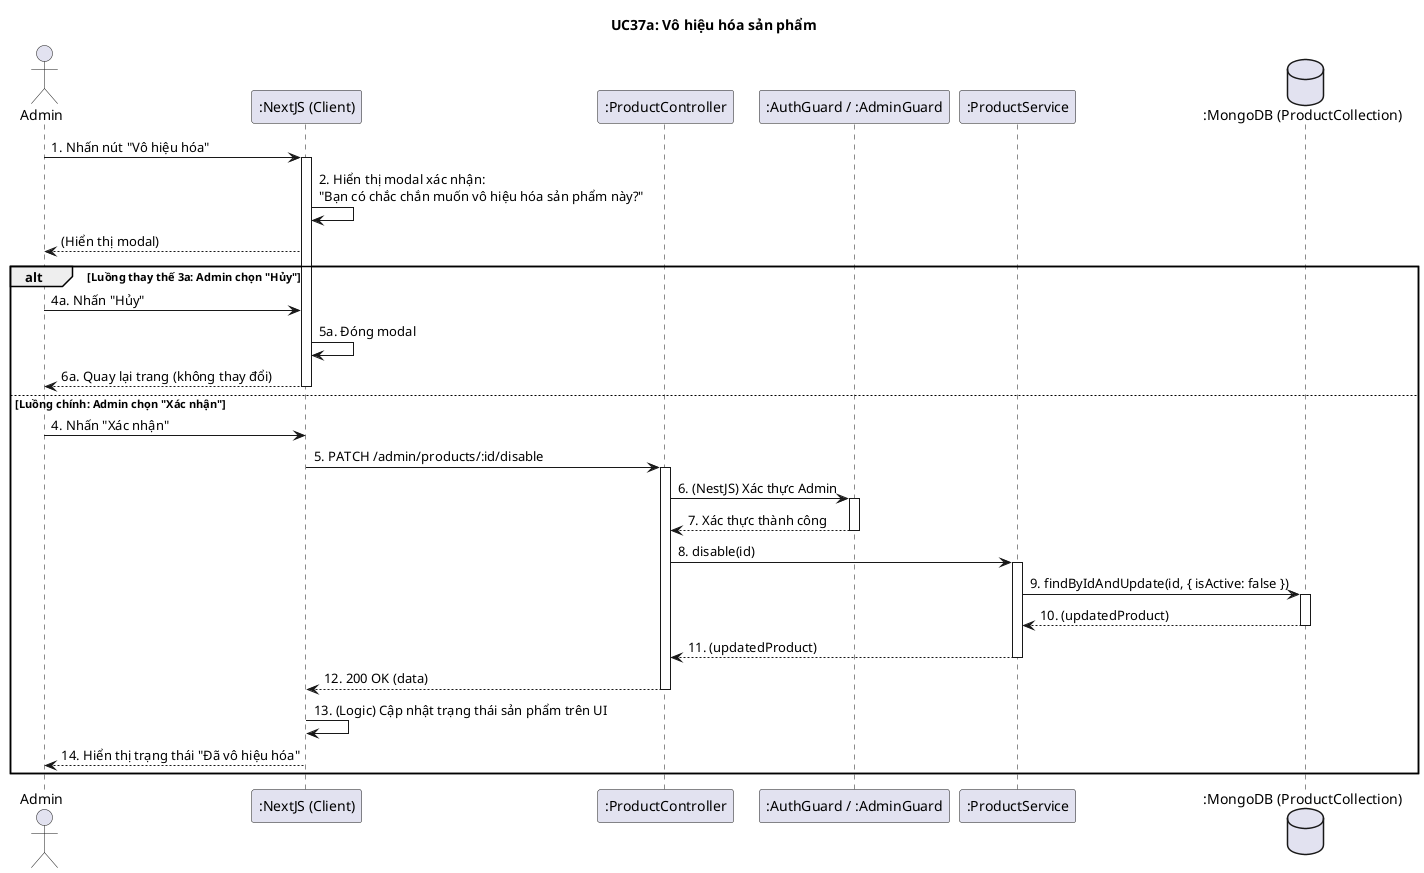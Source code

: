 @startuml
title UC37a: Vô hiệu hóa sản phẩm

actor Admin
participant ":NextJS (Client)" as Client
participant ":ProductController" as Controller
participant ":AuthGuard / :AdminGuard" as Guards
participant ":ProductService" as Service
database ":MongoDB (ProductCollection)" as DB

Admin -> Client: 1. Nhấn nút "Vô hiệu hóa"
activate Client

Client -> Client: 2. Hiển thị modal xác nhận:\n"Bạn có chắc chắn muốn vô hiệu hóa sản phẩm này?"
Client --> Admin: (Hiển thị modal)

alt Luồng thay thế 3a: Admin chọn "Hủy"
    Admin -> Client: 4a. Nhấn "Hủy"
    Client -> Client: 5a. Đóng modal
    Client --> Admin: 6a. Quay lại trang (không thay đổi)
    deactivate Client
else Luồng chính: Admin chọn "Xác nhận"
    Admin -> Client: 4. Nhấn "Xác nhận"
    Client -> Controller: 5. PATCH /admin/products/:id/disable
    activate Controller

    Controller -> Guards: 6. (NestJS) Xác thực Admin
    activate Guards
    Guards --> Controller: 7. Xác thực thành công
    deactivate Guards

    Controller -> Service: 8. disable(id)
    activate Service
    Service -> DB: 9. findByIdAndUpdate(id, { isActive: false })
    activate DB
    DB --> Service: 10. (updatedProduct)
    deactivate DB

    Service --> Controller: 11. (updatedProduct)
    deactivate Service
    Controller --> Client: 12. 200 OK (data)
    deactivate Controller

    Client -> Client: 13. (Logic) Cập nhật trạng thái sản phẩm trên UI
    Client --> Admin: 14. Hiển thị trạng thái "Đã vô hiệu hóa"
    deactivate Client
end
@enduml
